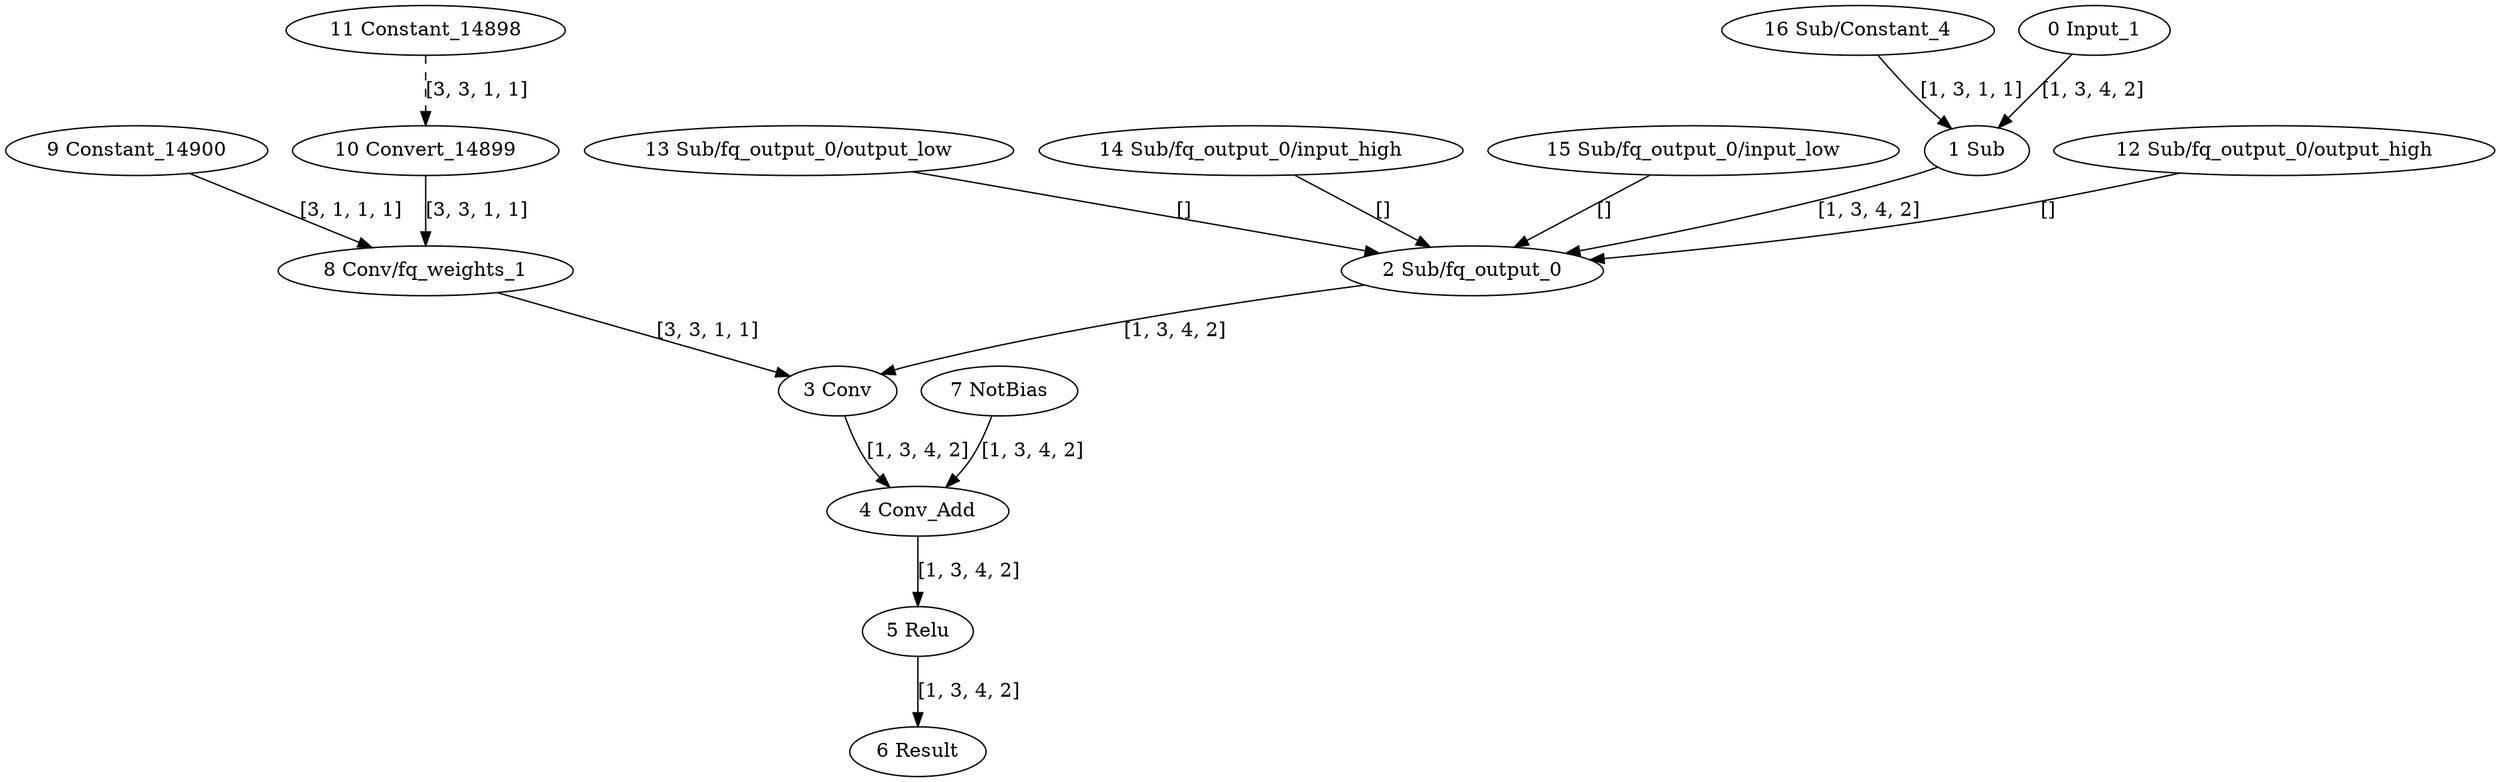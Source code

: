 strict digraph  {
"0 Input_1" [id=0, type=Parameter];
"1 Sub" [id=1, type=Subtract];
"2 Sub/fq_output_0" [id=2, type=FakeQuantize];
"3 Conv" [id=3, type=Convolution];
"4 Conv_Add" [id=4, type=Add];
"5 Relu" [id=5, type=Relu];
"6 Result" [id=6, type=Result];
"7 NotBias" [id=7, type=Constant];
"8 Conv/fq_weights_1" [id=8, type=Multiply];
"9 Constant_14900" [id=9, type=Constant];
"10 Convert_14899" [id=10, type=Convert];
"11 Constant_14898" [id=11, type=Constant];
"12 Sub/fq_output_0/output_high" [id=12, type=Constant];
"13 Sub/fq_output_0/output_low" [id=13, type=Constant];
"14 Sub/fq_output_0/input_high" [id=14, type=Constant];
"15 Sub/fq_output_0/input_low" [id=15, type=Constant];
"16 Sub/Constant_4" [id=16, type=Constant];
"0 Input_1" -> "1 Sub"  [label="[1, 3, 4, 2]", style=solid];
"1 Sub" -> "2 Sub/fq_output_0"  [label="[1, 3, 4, 2]", style=solid];
"2 Sub/fq_output_0" -> "3 Conv"  [label="[1, 3, 4, 2]", style=solid];
"3 Conv" -> "4 Conv_Add"  [label="[1, 3, 4, 2]", style=solid];
"4 Conv_Add" -> "5 Relu"  [label="[1, 3, 4, 2]", style=solid];
"5 Relu" -> "6 Result"  [label="[1, 3, 4, 2]", style=solid];
"7 NotBias" -> "4 Conv_Add"  [label="[1, 3, 4, 2]", style=solid];
"8 Conv/fq_weights_1" -> "3 Conv"  [label="[3, 3, 1, 1]", style=solid];
"9 Constant_14900" -> "8 Conv/fq_weights_1"  [label="[3, 1, 1, 1]", style=solid];
"10 Convert_14899" -> "8 Conv/fq_weights_1"  [label="[3, 3, 1, 1]", style=solid];
"11 Constant_14898" -> "10 Convert_14899"  [label="[3, 3, 1, 1]", style=dashed];
"12 Sub/fq_output_0/output_high" -> "2 Sub/fq_output_0"  [label="[]", style=solid];
"13 Sub/fq_output_0/output_low" -> "2 Sub/fq_output_0"  [label="[]", style=solid];
"14 Sub/fq_output_0/input_high" -> "2 Sub/fq_output_0"  [label="[]", style=solid];
"15 Sub/fq_output_0/input_low" -> "2 Sub/fq_output_0"  [label="[]", style=solid];
"16 Sub/Constant_4" -> "1 Sub"  [label="[1, 3, 1, 1]", style=solid];
}
